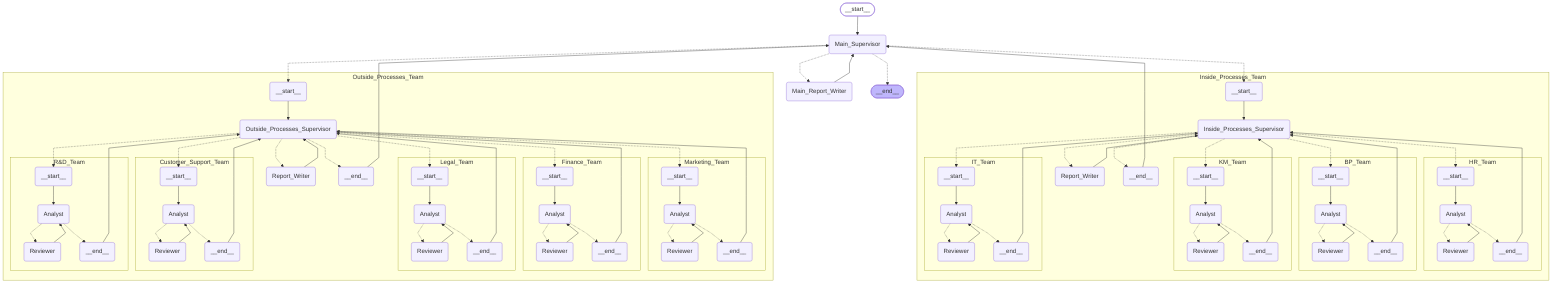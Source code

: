%%{init: {'flowchart': {'curve': 'linear'}}}%%
graph TD;
	__start__([<p>__start__</p>]):::first
	Main_Supervisor(Main_Supervisor)
	Main_Report_Writer(Main_Report_Writer)
	Inside_Processes_Team___start__(<p>__start__</p>)
	Inside_Processes_Team_Inside_Processes_Supervisor(Inside_Processes_Supervisor)
	Inside_Processes_Team_Report_Writer(Report_Writer)
	Inside_Processes_Team_HR_Team___start__(<p>__start__</p>)
	Inside_Processes_Team_HR_Team_Analyst(Analyst)
	Inside_Processes_Team_HR_Team_Reviewer(Reviewer)
	Inside_Processes_Team_HR_Team___end__(<p>__end__</p>)
	Inside_Processes_Team_BP_Team___start__(<p>__start__</p>)
	Inside_Processes_Team_BP_Team_Analyst(Analyst)
	Inside_Processes_Team_BP_Team_Reviewer(Reviewer)
	Inside_Processes_Team_BP_Team___end__(<p>__end__</p>)
	Inside_Processes_Team_KM_Team___start__(<p>__start__</p>)
	Inside_Processes_Team_KM_Team_Analyst(Analyst)
	Inside_Processes_Team_KM_Team_Reviewer(Reviewer)
	Inside_Processes_Team_KM_Team___end__(<p>__end__</p>)
	Inside_Processes_Team_IT_Team___start__(<p>__start__</p>)
	Inside_Processes_Team_IT_Team_Analyst(Analyst)
	Inside_Processes_Team_IT_Team_Reviewer(Reviewer)
	Inside_Processes_Team_IT_Team___end__(<p>__end__</p>)
	Inside_Processes_Team___end__(<p>__end__</p>)
	Outside_Processes_Team___start__(<p>__start__</p>)
	Outside_Processes_Team_Outside_Processes_Supervisor(Outside_Processes_Supervisor)
	Outside_Processes_Team_Report_Writer(Report_Writer)
	Outside_Processes_Team_Marketing_Team___start__(<p>__start__</p>)
	Outside_Processes_Team_Marketing_Team_Analyst(Analyst)
	Outside_Processes_Team_Marketing_Team_Reviewer(Reviewer)
	Outside_Processes_Team_Marketing_Team___end__(<p>__end__</p>)
	Outside_Processes_Team_Finance_Team___start__(<p>__start__</p>)
	Outside_Processes_Team_Finance_Team_Analyst(Analyst)
	Outside_Processes_Team_Finance_Team_Reviewer(Reviewer)
	Outside_Processes_Team_Finance_Team___end__(<p>__end__</p>)
	Outside_Processes_Team_Legal_Team___start__(<p>__start__</p>)
	Outside_Processes_Team_Legal_Team_Analyst(Analyst)
	Outside_Processes_Team_Legal_Team_Reviewer(Reviewer)
	Outside_Processes_Team_Legal_Team___end__(<p>__end__</p>)
	Outside_Processes_Team_Customer_Support_Team___start__(<p>__start__</p>)
	Outside_Processes_Team_Customer_Support_Team_Analyst(Analyst)
	Outside_Processes_Team_Customer_Support_Team_Reviewer(Reviewer)
	Outside_Processes_Team_Customer_Support_Team___end__(<p>__end__</p>)
	Outside_Processes_Team_R_D_Team___start__(<p>__start__</p>)
	Outside_Processes_Team_R_D_Team_Analyst(Analyst)
	Outside_Processes_Team_R_D_Team_Reviewer(Reviewer)
	Outside_Processes_Team_R_D_Team___end__(<p>__end__</p>)
	Outside_Processes_Team___end__(<p>__end__</p>)
	__end__([<p>__end__</p>]):::last
	Inside_Processes_Team___end__ --> Main_Supervisor;
	Main_Report_Writer --> Main_Supervisor;
	Outside_Processes_Team___end__ --> Main_Supervisor;
	__start__ --> Main_Supervisor;
	Main_Supervisor -.-> Inside_Processes_Team___start__;
	Main_Supervisor -.-> Outside_Processes_Team___start__;
	Main_Supervisor -.-> Main_Report_Writer;
	Main_Supervisor -.-> __end__;
	subgraph Inside_Processes_Team
	Inside_Processes_Team_BP_Team___end__ --> Inside_Processes_Team_Inside_Processes_Supervisor;
	Inside_Processes_Team_HR_Team___end__ --> Inside_Processes_Team_Inside_Processes_Supervisor;
	Inside_Processes_Team_IT_Team___end__ --> Inside_Processes_Team_Inside_Processes_Supervisor;
	Inside_Processes_Team_KM_Team___end__ --> Inside_Processes_Team_Inside_Processes_Supervisor;
	Inside_Processes_Team_Report_Writer --> Inside_Processes_Team_Inside_Processes_Supervisor;
	Inside_Processes_Team___start__ --> Inside_Processes_Team_Inside_Processes_Supervisor;
	Inside_Processes_Team_Inside_Processes_Supervisor -.-> Inside_Processes_Team_HR_Team___start__;
	Inside_Processes_Team_Inside_Processes_Supervisor -.-> Inside_Processes_Team_BP_Team___start__;
	Inside_Processes_Team_Inside_Processes_Supervisor -.-> Inside_Processes_Team_KM_Team___start__;
	Inside_Processes_Team_Inside_Processes_Supervisor -.-> Inside_Processes_Team_IT_Team___start__;
	Inside_Processes_Team_Inside_Processes_Supervisor -.-> Inside_Processes_Team_Report_Writer;
	Inside_Processes_Team_Inside_Processes_Supervisor -.-> Inside_Processes_Team___end__;
	subgraph HR_Team
	Inside_Processes_Team_HR_Team_Reviewer --> Inside_Processes_Team_HR_Team_Analyst;
	Inside_Processes_Team_HR_Team___start__ --> Inside_Processes_Team_HR_Team_Analyst;
	Inside_Processes_Team_HR_Team_Analyst -.-> Inside_Processes_Team_HR_Team_Reviewer;
	Inside_Processes_Team_HR_Team_Analyst -.-> Inside_Processes_Team_HR_Team___end__;
	end
	subgraph BP_Team
	Inside_Processes_Team_BP_Team_Reviewer --> Inside_Processes_Team_BP_Team_Analyst;
	Inside_Processes_Team_BP_Team___start__ --> Inside_Processes_Team_BP_Team_Analyst;
	Inside_Processes_Team_BP_Team_Analyst -.-> Inside_Processes_Team_BP_Team_Reviewer;
	Inside_Processes_Team_BP_Team_Analyst -.-> Inside_Processes_Team_BP_Team___end__;
	end
	subgraph KM_Team
	Inside_Processes_Team_KM_Team_Reviewer --> Inside_Processes_Team_KM_Team_Analyst;
	Inside_Processes_Team_KM_Team___start__ --> Inside_Processes_Team_KM_Team_Analyst;
	Inside_Processes_Team_KM_Team_Analyst -.-> Inside_Processes_Team_KM_Team_Reviewer;
	Inside_Processes_Team_KM_Team_Analyst -.-> Inside_Processes_Team_KM_Team___end__;
	end
	subgraph IT_Team
	Inside_Processes_Team_IT_Team_Reviewer --> Inside_Processes_Team_IT_Team_Analyst;
	Inside_Processes_Team_IT_Team___start__ --> Inside_Processes_Team_IT_Team_Analyst;
	Inside_Processes_Team_IT_Team_Analyst -.-> Inside_Processes_Team_IT_Team_Reviewer;
	Inside_Processes_Team_IT_Team_Analyst -.-> Inside_Processes_Team_IT_Team___end__;
	end
	end
	subgraph Outside_Processes_Team
	Outside_Processes_Team_Customer_Support_Team___end__ --> Outside_Processes_Team_Outside_Processes_Supervisor;
	Outside_Processes_Team_Finance_Team___end__ --> Outside_Processes_Team_Outside_Processes_Supervisor;
	Outside_Processes_Team_Legal_Team___end__ --> Outside_Processes_Team_Outside_Processes_Supervisor;
	Outside_Processes_Team_Marketing_Team___end__ --> Outside_Processes_Team_Outside_Processes_Supervisor;
	Outside_Processes_Team_R_D_Team___end__ --> Outside_Processes_Team_Outside_Processes_Supervisor;
	Outside_Processes_Team_Report_Writer --> Outside_Processes_Team_Outside_Processes_Supervisor;
	Outside_Processes_Team___start__ --> Outside_Processes_Team_Outside_Processes_Supervisor;
	Outside_Processes_Team_Outside_Processes_Supervisor -.-> Outside_Processes_Team_Marketing_Team___start__;
	Outside_Processes_Team_Outside_Processes_Supervisor -.-> Outside_Processes_Team_Finance_Team___start__;
	Outside_Processes_Team_Outside_Processes_Supervisor -.-> Outside_Processes_Team_Legal_Team___start__;
	Outside_Processes_Team_Outside_Processes_Supervisor -.-> Outside_Processes_Team_Customer_Support_Team___start__;
	Outside_Processes_Team_Outside_Processes_Supervisor -.-> Outside_Processes_Team_R_D_Team___start__;
	Outside_Processes_Team_Outside_Processes_Supervisor -.-> Outside_Processes_Team_Report_Writer;
	Outside_Processes_Team_Outside_Processes_Supervisor -.-> Outside_Processes_Team___end__;
	subgraph Marketing_Team
	Outside_Processes_Team_Marketing_Team_Reviewer --> Outside_Processes_Team_Marketing_Team_Analyst;
	Outside_Processes_Team_Marketing_Team___start__ --> Outside_Processes_Team_Marketing_Team_Analyst;
	Outside_Processes_Team_Marketing_Team_Analyst -.-> Outside_Processes_Team_Marketing_Team_Reviewer;
	Outside_Processes_Team_Marketing_Team_Analyst -.-> Outside_Processes_Team_Marketing_Team___end__;
	end
	subgraph Finance_Team
	Outside_Processes_Team_Finance_Team_Reviewer --> Outside_Processes_Team_Finance_Team_Analyst;
	Outside_Processes_Team_Finance_Team___start__ --> Outside_Processes_Team_Finance_Team_Analyst;
	Outside_Processes_Team_Finance_Team_Analyst -.-> Outside_Processes_Team_Finance_Team_Reviewer;
	Outside_Processes_Team_Finance_Team_Analyst -.-> Outside_Processes_Team_Finance_Team___end__;
	end
	subgraph Legal_Team
	Outside_Processes_Team_Legal_Team_Reviewer --> Outside_Processes_Team_Legal_Team_Analyst;
	Outside_Processes_Team_Legal_Team___start__ --> Outside_Processes_Team_Legal_Team_Analyst;
	Outside_Processes_Team_Legal_Team_Analyst -.-> Outside_Processes_Team_Legal_Team_Reviewer;
	Outside_Processes_Team_Legal_Team_Analyst -.-> Outside_Processes_Team_Legal_Team___end__;
	end
	subgraph Customer_Support_Team
	Outside_Processes_Team_Customer_Support_Team_Reviewer --> Outside_Processes_Team_Customer_Support_Team_Analyst;
	Outside_Processes_Team_Customer_Support_Team___start__ --> Outside_Processes_Team_Customer_Support_Team_Analyst;
	Outside_Processes_Team_Customer_Support_Team_Analyst -.-> Outside_Processes_Team_Customer_Support_Team_Reviewer;
	Outside_Processes_Team_Customer_Support_Team_Analyst -.-> Outside_Processes_Team_Customer_Support_Team___end__;
	end
	subgraph R&D_Team
	Outside_Processes_Team_R_D_Team_Reviewer --> Outside_Processes_Team_R_D_Team_Analyst;
	Outside_Processes_Team_R_D_Team___start__ --> Outside_Processes_Team_R_D_Team_Analyst;
	Outside_Processes_Team_R_D_Team_Analyst -.-> Outside_Processes_Team_R_D_Team_Reviewer;
	Outside_Processes_Team_R_D_Team_Analyst -.-> Outside_Processes_Team_R_D_Team___end__;
	end
	end
	classDef default fill:#f2f0ff,line-height:1.2
	classDef first fill-opacity:0
	classDef last fill:#bfb6fc